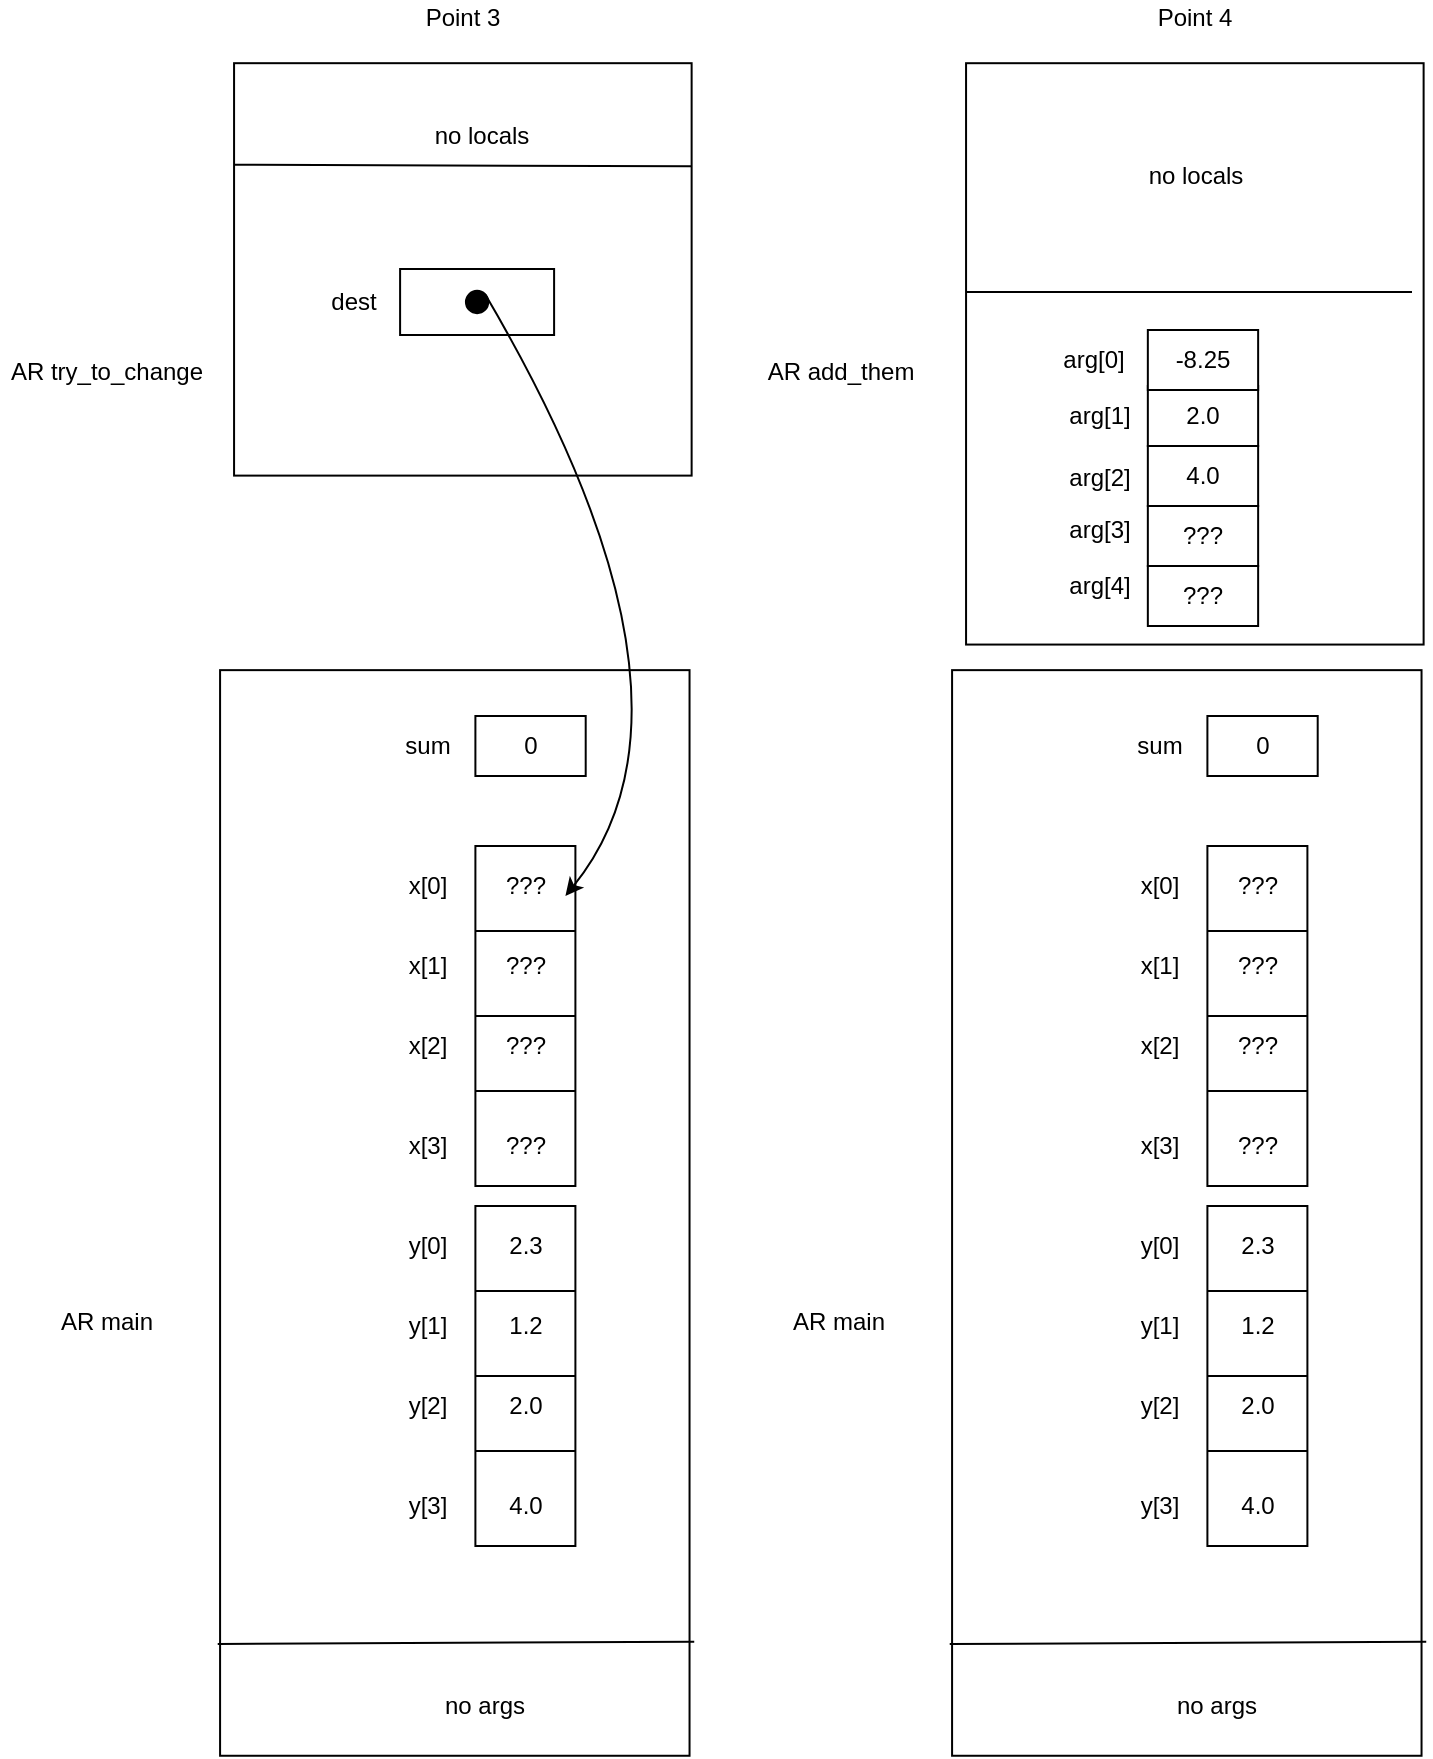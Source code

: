 <mxfile version="15.3.7" type="device"><diagram id="Fp2CbRWNbWx078dVbz4R" name="Page-1"><mxGraphModel dx="700" dy="792" grid="0" gridSize="10" guides="1" tooltips="1" connect="1" arrows="1" fold="1" page="1" pageScale="1" pageWidth="850" pageHeight="1100" math="0" shadow="0"><root><mxCell id="0"/><mxCell id="1" parent="0"/><mxCell id="P4lrICH29pDhu0OSCiG0-17" value="" style="rounded=0;whiteSpace=wrap;html=1;rotation=90;" parent="1" vertex="1"><mxGeometry x="-28" y="516.11" width="542.81" height="234.73" as="geometry"/></mxCell><mxCell id="P4lrICH29pDhu0OSCiG0-18" value="AR main" style="text;html=1;align=center;verticalAlign=middle;resizable=0;points=[];autosize=1;strokeColor=none;fillColor=none;" parent="1" vertex="1"><mxGeometry x="38.86" y="678.48" width="60" height="20" as="geometry"/></mxCell><mxCell id="P4lrICH29pDhu0OSCiG0-19" value="Point 3" style="text;html=1;align=center;verticalAlign=middle;resizable=0;points=[];autosize=1;strokeColor=none;fillColor=none;" parent="1" vertex="1"><mxGeometry x="223.92" y="27" width="47" height="18" as="geometry"/></mxCell><mxCell id="P4lrICH29pDhu0OSCiG0-20" value="" style="rounded=0;whiteSpace=wrap;html=1;" parent="1" vertex="1"><mxGeometry x="253.7" y="450" width="50" height="170" as="geometry"/></mxCell><mxCell id="P4lrICH29pDhu0OSCiG0-21" value="" style="endArrow=none;html=1;exitX=0;exitY=0.25;exitDx=0;exitDy=0;entryX=1;entryY=0.25;entryDx=0;entryDy=0;" parent="1" source="P4lrICH29pDhu0OSCiG0-20" target="P4lrICH29pDhu0OSCiG0-20" edge="1"><mxGeometry width="50" height="50" relative="1" as="geometry"><mxPoint x="360.47" y="780" as="sourcePoint"/><mxPoint x="410.47" y="730" as="targetPoint"/></mxGeometry></mxCell><mxCell id="P4lrICH29pDhu0OSCiG0-22" value="" style="endArrow=none;html=1;exitX=0;exitY=0.5;exitDx=0;exitDy=0;entryX=1;entryY=0.5;entryDx=0;entryDy=0;" parent="1" source="P4lrICH29pDhu0OSCiG0-20" target="P4lrICH29pDhu0OSCiG0-20" edge="1"><mxGeometry width="50" height="50" relative="1" as="geometry"><mxPoint x="360.47" y="780" as="sourcePoint"/><mxPoint x="410.47" y="730" as="targetPoint"/></mxGeometry></mxCell><mxCell id="P4lrICH29pDhu0OSCiG0-23" value="" style="endArrow=none;html=1;exitX=0;exitY=0.5;exitDx=0;exitDy=0;entryX=1;entryY=0.5;entryDx=0;entryDy=0;" parent="1" edge="1"><mxGeometry width="50" height="50" relative="1" as="geometry"><mxPoint x="253.7" y="572.44" as="sourcePoint"/><mxPoint x="303.7" y="572.44" as="targetPoint"/></mxGeometry></mxCell><mxCell id="P4lrICH29pDhu0OSCiG0-24" value="???" style="text;html=1;strokeColor=none;fillColor=none;align=center;verticalAlign=middle;whiteSpace=wrap;rounded=0;" parent="1" vertex="1"><mxGeometry x="258.7" y="460" width="40" height="20" as="geometry"/></mxCell><mxCell id="P4lrICH29pDhu0OSCiG0-25" value="???" style="text;html=1;strokeColor=none;fillColor=none;align=center;verticalAlign=middle;whiteSpace=wrap;rounded=0;" parent="1" vertex="1"><mxGeometry x="258.7" y="500" width="40" height="20" as="geometry"/></mxCell><mxCell id="P4lrICH29pDhu0OSCiG0-26" value="???" style="text;html=1;strokeColor=none;fillColor=none;align=center;verticalAlign=middle;whiteSpace=wrap;rounded=0;" parent="1" vertex="1"><mxGeometry x="258.7" y="540" width="40" height="20" as="geometry"/></mxCell><mxCell id="P4lrICH29pDhu0OSCiG0-27" value="???" style="text;html=1;strokeColor=none;fillColor=none;align=center;verticalAlign=middle;whiteSpace=wrap;rounded=0;" parent="1" vertex="1"><mxGeometry x="258.7" y="590" width="40" height="20" as="geometry"/></mxCell><mxCell id="P4lrICH29pDhu0OSCiG0-28" value="x[0]" style="text;html=1;strokeColor=none;fillColor=none;align=center;verticalAlign=middle;whiteSpace=wrap;rounded=0;" parent="1" vertex="1"><mxGeometry x="210.47" y="460" width="40" height="20" as="geometry"/></mxCell><mxCell id="P4lrICH29pDhu0OSCiG0-29" value="x[1]" style="text;html=1;strokeColor=none;fillColor=none;align=center;verticalAlign=middle;whiteSpace=wrap;rounded=0;" parent="1" vertex="1"><mxGeometry x="210.47" y="500" width="40" height="20" as="geometry"/></mxCell><mxCell id="P4lrICH29pDhu0OSCiG0-30" value="x[2]" style="text;html=1;strokeColor=none;fillColor=none;align=center;verticalAlign=middle;whiteSpace=wrap;rounded=0;" parent="1" vertex="1"><mxGeometry x="210.47" y="540" width="40" height="20" as="geometry"/></mxCell><mxCell id="P4lrICH29pDhu0OSCiG0-31" value="x[3]" style="text;html=1;strokeColor=none;fillColor=none;align=center;verticalAlign=middle;whiteSpace=wrap;rounded=0;" parent="1" vertex="1"><mxGeometry x="210.47" y="590" width="40" height="20" as="geometry"/></mxCell><mxCell id="P4lrICH29pDhu0OSCiG0-32" value="" style="rounded=0;whiteSpace=wrap;html=1;" parent="1" vertex="1"><mxGeometry x="253.7" y="630" width="50" height="170" as="geometry"/></mxCell><mxCell id="P4lrICH29pDhu0OSCiG0-33" value="" style="endArrow=none;html=1;exitX=0;exitY=0.25;exitDx=0;exitDy=0;entryX=1;entryY=0.25;entryDx=0;entryDy=0;" parent="1" source="P4lrICH29pDhu0OSCiG0-32" target="P4lrICH29pDhu0OSCiG0-32" edge="1"><mxGeometry width="50" height="50" relative="1" as="geometry"><mxPoint x="360.47" y="960" as="sourcePoint"/><mxPoint x="410.47" y="910" as="targetPoint"/></mxGeometry></mxCell><mxCell id="P4lrICH29pDhu0OSCiG0-34" value="" style="endArrow=none;html=1;exitX=0;exitY=0.5;exitDx=0;exitDy=0;entryX=1;entryY=0.5;entryDx=0;entryDy=0;" parent="1" source="P4lrICH29pDhu0OSCiG0-32" target="P4lrICH29pDhu0OSCiG0-32" edge="1"><mxGeometry width="50" height="50" relative="1" as="geometry"><mxPoint x="360.47" y="960" as="sourcePoint"/><mxPoint x="410.47" y="910" as="targetPoint"/></mxGeometry></mxCell><mxCell id="P4lrICH29pDhu0OSCiG0-35" value="" style="endArrow=none;html=1;exitX=0;exitY=0.5;exitDx=0;exitDy=0;entryX=1;entryY=0.5;entryDx=0;entryDy=0;" parent="1" edge="1"><mxGeometry width="50" height="50" relative="1" as="geometry"><mxPoint x="253.7" y="752.44" as="sourcePoint"/><mxPoint x="303.7" y="752.44" as="targetPoint"/></mxGeometry></mxCell><mxCell id="P4lrICH29pDhu0OSCiG0-36" value="2.3" style="text;html=1;strokeColor=none;fillColor=none;align=center;verticalAlign=middle;whiteSpace=wrap;rounded=0;" parent="1" vertex="1"><mxGeometry x="258.7" y="640" width="40" height="20" as="geometry"/></mxCell><mxCell id="P4lrICH29pDhu0OSCiG0-37" value="1.2" style="text;html=1;strokeColor=none;fillColor=none;align=center;verticalAlign=middle;whiteSpace=wrap;rounded=0;" parent="1" vertex="1"><mxGeometry x="258.7" y="680" width="40" height="20" as="geometry"/></mxCell><mxCell id="P4lrICH29pDhu0OSCiG0-38" value="2.0" style="text;html=1;strokeColor=none;fillColor=none;align=center;verticalAlign=middle;whiteSpace=wrap;rounded=0;" parent="1" vertex="1"><mxGeometry x="258.7" y="720" width="40" height="20" as="geometry"/></mxCell><mxCell id="P4lrICH29pDhu0OSCiG0-39" value="4.0" style="text;html=1;strokeColor=none;fillColor=none;align=center;verticalAlign=middle;whiteSpace=wrap;rounded=0;" parent="1" vertex="1"><mxGeometry x="258.7" y="770" width="40" height="20" as="geometry"/></mxCell><mxCell id="P4lrICH29pDhu0OSCiG0-40" value="y[0]" style="text;html=1;strokeColor=none;fillColor=none;align=center;verticalAlign=middle;whiteSpace=wrap;rounded=0;" parent="1" vertex="1"><mxGeometry x="210.47" y="640" width="40" height="20" as="geometry"/></mxCell><mxCell id="P4lrICH29pDhu0OSCiG0-41" value="y[1]" style="text;html=1;strokeColor=none;fillColor=none;align=center;verticalAlign=middle;whiteSpace=wrap;rounded=0;" parent="1" vertex="1"><mxGeometry x="210.47" y="680" width="40" height="20" as="geometry"/></mxCell><mxCell id="P4lrICH29pDhu0OSCiG0-42" value="y[2]" style="text;html=1;strokeColor=none;fillColor=none;align=center;verticalAlign=middle;whiteSpace=wrap;rounded=0;" parent="1" vertex="1"><mxGeometry x="210.47" y="720" width="40" height="20" as="geometry"/></mxCell><mxCell id="P4lrICH29pDhu0OSCiG0-43" value="y[3]" style="text;html=1;strokeColor=none;fillColor=none;align=center;verticalAlign=middle;whiteSpace=wrap;rounded=0;" parent="1" vertex="1"><mxGeometry x="210.47" y="770" width="40" height="20" as="geometry"/></mxCell><mxCell id="P4lrICH29pDhu0OSCiG0-44" value="sum" style="text;html=1;strokeColor=none;fillColor=none;align=center;verticalAlign=middle;whiteSpace=wrap;rounded=0;" parent="1" vertex="1"><mxGeometry x="210.47" y="390" width="40" height="20" as="geometry"/></mxCell><mxCell id="P4lrICH29pDhu0OSCiG0-45" value="0" style="rounded=0;whiteSpace=wrap;html=1;" parent="1" vertex="1"><mxGeometry x="253.7" y="385" width="55.15" height="30" as="geometry"/></mxCell><mxCell id="P4lrICH29pDhu0OSCiG0-46" value="" style="endArrow=none;html=1;exitX=0.897;exitY=1.005;exitDx=0;exitDy=0;exitPerimeter=0;entryX=0.895;entryY=-0.01;entryDx=0;entryDy=0;entryPerimeter=0;" parent="1" source="P4lrICH29pDhu0OSCiG0-17" target="P4lrICH29pDhu0OSCiG0-17" edge="1"><mxGeometry width="50" height="50" relative="1" as="geometry"><mxPoint x="338.85" y="710" as="sourcePoint"/><mxPoint x="388.85" y="660" as="targetPoint"/></mxGeometry></mxCell><mxCell id="P4lrICH29pDhu0OSCiG0-47" value="no args" style="text;html=1;strokeColor=none;fillColor=none;align=center;verticalAlign=middle;whiteSpace=wrap;rounded=0;" parent="1" vertex="1"><mxGeometry x="235.31" y="870" width="46.77" height="20" as="geometry"/></mxCell><mxCell id="P4lrICH29pDhu0OSCiG0-48" value="" style="rounded=0;whiteSpace=wrap;html=1;rotation=90;" parent="1" vertex="1"><mxGeometry x="144.32" y="47.31" width="206.21" height="228.78" as="geometry"/></mxCell><mxCell id="P4lrICH29pDhu0OSCiG0-49" value="AR try_to_change" style="text;html=1;align=center;verticalAlign=middle;resizable=0;points=[];autosize=1;strokeColor=none;fillColor=none;" parent="1" vertex="1"><mxGeometry x="16.05" y="204" width="106" height="18" as="geometry"/></mxCell><mxCell id="P4lrICH29pDhu0OSCiG0-50" value="" style="endArrow=none;html=1;exitX=0.246;exitY=1;exitDx=0;exitDy=0;exitPerimeter=0;entryX=0.25;entryY=0;entryDx=0;entryDy=0;" parent="1" source="P4lrICH29pDhu0OSCiG0-48" target="P4lrICH29pDhu0OSCiG0-48" edge="1"><mxGeometry width="50" height="50" relative="1" as="geometry"><mxPoint x="337.23" y="409" as="sourcePoint"/><mxPoint x="387.05" y="192" as="targetPoint"/></mxGeometry></mxCell><mxCell id="P4lrICH29pDhu0OSCiG0-51" value="no locals" style="text;html=1;strokeColor=none;fillColor=none;align=center;verticalAlign=middle;whiteSpace=wrap;rounded=0;" parent="1" vertex="1"><mxGeometry x="227.08" y="85" width="60" height="20" as="geometry"/></mxCell><mxCell id="P4lrICH29pDhu0OSCiG0-52" value="dest" style="text;html=1;strokeColor=none;fillColor=none;align=center;verticalAlign=middle;whiteSpace=wrap;rounded=0;" parent="1" vertex="1"><mxGeometry x="173.05" y="168" width="40" height="20" as="geometry"/></mxCell><mxCell id="P4lrICH29pDhu0OSCiG0-53" value="" style="rounded=0;whiteSpace=wrap;html=1;" parent="1" vertex="1"><mxGeometry x="216.05" y="161.5" width="77" height="33" as="geometry"/></mxCell><mxCell id="P4lrICH29pDhu0OSCiG0-54" value="" style="ellipse;whiteSpace=wrap;html=1;aspect=fixed;fillColor=#000000;" parent="1" vertex="1"><mxGeometry x="248.96" y="172.41" width="11.18" height="11.18" as="geometry"/></mxCell><mxCell id="P4lrICH29pDhu0OSCiG0-55" value="" style="curved=1;endArrow=classic;html=1;entryX=1;entryY=0.75;entryDx=0;entryDy=0;exitX=1;exitY=0;exitDx=0;exitDy=0;" parent="1" source="P4lrICH29pDhu0OSCiG0-54" target="P4lrICH29pDhu0OSCiG0-24" edge="1"><mxGeometry width="50" height="50" relative="1" as="geometry"><mxPoint x="280.05" y="183" as="sourcePoint"/><mxPoint x="307.05" y="475" as="targetPoint"/><Array as="points"><mxPoint x="378.05" y="377"/></Array></mxGeometry></mxCell><mxCell id="ImenhOb7tyHCcCrCNF_O-1" value="" style="rounded=0;whiteSpace=wrap;html=1;rotation=90;" vertex="1" parent="1"><mxGeometry x="338" y="516.11" width="542.81" height="234.73" as="geometry"/></mxCell><mxCell id="ImenhOb7tyHCcCrCNF_O-2" value="AR main" style="text;html=1;align=center;verticalAlign=middle;resizable=0;points=[];autosize=1;strokeColor=none;fillColor=none;" vertex="1" parent="1"><mxGeometry x="404.86" y="678.48" width="60" height="20" as="geometry"/></mxCell><mxCell id="ImenhOb7tyHCcCrCNF_O-3" value="Point 4" style="text;html=1;align=center;verticalAlign=middle;resizable=0;points=[];autosize=1;strokeColor=none;fillColor=none;" vertex="1" parent="1"><mxGeometry x="589.92" y="27" width="47" height="18" as="geometry"/></mxCell><mxCell id="ImenhOb7tyHCcCrCNF_O-4" value="" style="rounded=0;whiteSpace=wrap;html=1;" vertex="1" parent="1"><mxGeometry x="619.7" y="450" width="50" height="170" as="geometry"/></mxCell><mxCell id="ImenhOb7tyHCcCrCNF_O-5" value="" style="endArrow=none;html=1;exitX=0;exitY=0.25;exitDx=0;exitDy=0;entryX=1;entryY=0.25;entryDx=0;entryDy=0;" edge="1" parent="1" source="ImenhOb7tyHCcCrCNF_O-4" target="ImenhOb7tyHCcCrCNF_O-4"><mxGeometry width="50" height="50" relative="1" as="geometry"><mxPoint x="726.47" y="780" as="sourcePoint"/><mxPoint x="776.47" y="730" as="targetPoint"/></mxGeometry></mxCell><mxCell id="ImenhOb7tyHCcCrCNF_O-6" value="" style="endArrow=none;html=1;exitX=0;exitY=0.5;exitDx=0;exitDy=0;entryX=1;entryY=0.5;entryDx=0;entryDy=0;" edge="1" parent="1" source="ImenhOb7tyHCcCrCNF_O-4" target="ImenhOb7tyHCcCrCNF_O-4"><mxGeometry width="50" height="50" relative="1" as="geometry"><mxPoint x="726.47" y="780" as="sourcePoint"/><mxPoint x="776.47" y="730" as="targetPoint"/></mxGeometry></mxCell><mxCell id="ImenhOb7tyHCcCrCNF_O-7" value="" style="endArrow=none;html=1;exitX=0;exitY=0.5;exitDx=0;exitDy=0;entryX=1;entryY=0.5;entryDx=0;entryDy=0;" edge="1" parent="1"><mxGeometry width="50" height="50" relative="1" as="geometry"><mxPoint x="619.7" y="572.44" as="sourcePoint"/><mxPoint x="669.7" y="572.44" as="targetPoint"/></mxGeometry></mxCell><mxCell id="ImenhOb7tyHCcCrCNF_O-8" value="???" style="text;html=1;strokeColor=none;fillColor=none;align=center;verticalAlign=middle;whiteSpace=wrap;rounded=0;" vertex="1" parent="1"><mxGeometry x="624.7" y="460" width="40" height="20" as="geometry"/></mxCell><mxCell id="ImenhOb7tyHCcCrCNF_O-9" value="???" style="text;html=1;strokeColor=none;fillColor=none;align=center;verticalAlign=middle;whiteSpace=wrap;rounded=0;" vertex="1" parent="1"><mxGeometry x="624.7" y="500" width="40" height="20" as="geometry"/></mxCell><mxCell id="ImenhOb7tyHCcCrCNF_O-10" value="???" style="text;html=1;strokeColor=none;fillColor=none;align=center;verticalAlign=middle;whiteSpace=wrap;rounded=0;" vertex="1" parent="1"><mxGeometry x="624.7" y="540" width="40" height="20" as="geometry"/></mxCell><mxCell id="ImenhOb7tyHCcCrCNF_O-11" value="???" style="text;html=1;strokeColor=none;fillColor=none;align=center;verticalAlign=middle;whiteSpace=wrap;rounded=0;" vertex="1" parent="1"><mxGeometry x="624.7" y="590" width="40" height="20" as="geometry"/></mxCell><mxCell id="ImenhOb7tyHCcCrCNF_O-12" value="x[0]" style="text;html=1;strokeColor=none;fillColor=none;align=center;verticalAlign=middle;whiteSpace=wrap;rounded=0;" vertex="1" parent="1"><mxGeometry x="576.47" y="460" width="40" height="20" as="geometry"/></mxCell><mxCell id="ImenhOb7tyHCcCrCNF_O-13" value="x[1]" style="text;html=1;strokeColor=none;fillColor=none;align=center;verticalAlign=middle;whiteSpace=wrap;rounded=0;" vertex="1" parent="1"><mxGeometry x="576.47" y="500" width="40" height="20" as="geometry"/></mxCell><mxCell id="ImenhOb7tyHCcCrCNF_O-14" value="x[2]" style="text;html=1;strokeColor=none;fillColor=none;align=center;verticalAlign=middle;whiteSpace=wrap;rounded=0;" vertex="1" parent="1"><mxGeometry x="576.47" y="540" width="40" height="20" as="geometry"/></mxCell><mxCell id="ImenhOb7tyHCcCrCNF_O-15" value="x[3]" style="text;html=1;strokeColor=none;fillColor=none;align=center;verticalAlign=middle;whiteSpace=wrap;rounded=0;" vertex="1" parent="1"><mxGeometry x="576.47" y="590" width="40" height="20" as="geometry"/></mxCell><mxCell id="ImenhOb7tyHCcCrCNF_O-16" value="" style="rounded=0;whiteSpace=wrap;html=1;" vertex="1" parent="1"><mxGeometry x="619.7" y="630" width="50" height="170" as="geometry"/></mxCell><mxCell id="ImenhOb7tyHCcCrCNF_O-17" value="" style="endArrow=none;html=1;exitX=0;exitY=0.25;exitDx=0;exitDy=0;entryX=1;entryY=0.25;entryDx=0;entryDy=0;" edge="1" parent="1" source="ImenhOb7tyHCcCrCNF_O-16" target="ImenhOb7tyHCcCrCNF_O-16"><mxGeometry width="50" height="50" relative="1" as="geometry"><mxPoint x="726.47" y="960" as="sourcePoint"/><mxPoint x="776.47" y="910" as="targetPoint"/></mxGeometry></mxCell><mxCell id="ImenhOb7tyHCcCrCNF_O-18" value="" style="endArrow=none;html=1;exitX=0;exitY=0.5;exitDx=0;exitDy=0;entryX=1;entryY=0.5;entryDx=0;entryDy=0;" edge="1" parent="1" source="ImenhOb7tyHCcCrCNF_O-16" target="ImenhOb7tyHCcCrCNF_O-16"><mxGeometry width="50" height="50" relative="1" as="geometry"><mxPoint x="726.47" y="960" as="sourcePoint"/><mxPoint x="776.47" y="910" as="targetPoint"/></mxGeometry></mxCell><mxCell id="ImenhOb7tyHCcCrCNF_O-19" value="" style="endArrow=none;html=1;exitX=0;exitY=0.5;exitDx=0;exitDy=0;entryX=1;entryY=0.5;entryDx=0;entryDy=0;" edge="1" parent="1"><mxGeometry width="50" height="50" relative="1" as="geometry"><mxPoint x="619.7" y="752.44" as="sourcePoint"/><mxPoint x="669.7" y="752.44" as="targetPoint"/></mxGeometry></mxCell><mxCell id="ImenhOb7tyHCcCrCNF_O-20" value="2.3" style="text;html=1;strokeColor=none;fillColor=none;align=center;verticalAlign=middle;whiteSpace=wrap;rounded=0;" vertex="1" parent="1"><mxGeometry x="624.7" y="640" width="40" height="20" as="geometry"/></mxCell><mxCell id="ImenhOb7tyHCcCrCNF_O-21" value="1.2" style="text;html=1;strokeColor=none;fillColor=none;align=center;verticalAlign=middle;whiteSpace=wrap;rounded=0;" vertex="1" parent="1"><mxGeometry x="624.7" y="680" width="40" height="20" as="geometry"/></mxCell><mxCell id="ImenhOb7tyHCcCrCNF_O-22" value="2.0" style="text;html=1;strokeColor=none;fillColor=none;align=center;verticalAlign=middle;whiteSpace=wrap;rounded=0;" vertex="1" parent="1"><mxGeometry x="624.7" y="720" width="40" height="20" as="geometry"/></mxCell><mxCell id="ImenhOb7tyHCcCrCNF_O-23" value="4.0" style="text;html=1;strokeColor=none;fillColor=none;align=center;verticalAlign=middle;whiteSpace=wrap;rounded=0;" vertex="1" parent="1"><mxGeometry x="624.7" y="770" width="40" height="20" as="geometry"/></mxCell><mxCell id="ImenhOb7tyHCcCrCNF_O-24" value="y[0]" style="text;html=1;strokeColor=none;fillColor=none;align=center;verticalAlign=middle;whiteSpace=wrap;rounded=0;" vertex="1" parent="1"><mxGeometry x="576.47" y="640" width="40" height="20" as="geometry"/></mxCell><mxCell id="ImenhOb7tyHCcCrCNF_O-25" value="y[1]" style="text;html=1;strokeColor=none;fillColor=none;align=center;verticalAlign=middle;whiteSpace=wrap;rounded=0;" vertex="1" parent="1"><mxGeometry x="576.47" y="680" width="40" height="20" as="geometry"/></mxCell><mxCell id="ImenhOb7tyHCcCrCNF_O-26" value="y[2]" style="text;html=1;strokeColor=none;fillColor=none;align=center;verticalAlign=middle;whiteSpace=wrap;rounded=0;" vertex="1" parent="1"><mxGeometry x="576.47" y="720" width="40" height="20" as="geometry"/></mxCell><mxCell id="ImenhOb7tyHCcCrCNF_O-27" value="y[3]" style="text;html=1;strokeColor=none;fillColor=none;align=center;verticalAlign=middle;whiteSpace=wrap;rounded=0;" vertex="1" parent="1"><mxGeometry x="576.47" y="770" width="40" height="20" as="geometry"/></mxCell><mxCell id="ImenhOb7tyHCcCrCNF_O-28" value="sum" style="text;html=1;strokeColor=none;fillColor=none;align=center;verticalAlign=middle;whiteSpace=wrap;rounded=0;" vertex="1" parent="1"><mxGeometry x="576.47" y="390" width="40" height="20" as="geometry"/></mxCell><mxCell id="ImenhOb7tyHCcCrCNF_O-29" value="0" style="rounded=0;whiteSpace=wrap;html=1;" vertex="1" parent="1"><mxGeometry x="619.7" y="385" width="55.15" height="30" as="geometry"/></mxCell><mxCell id="ImenhOb7tyHCcCrCNF_O-30" value="" style="endArrow=none;html=1;exitX=0.897;exitY=1.005;exitDx=0;exitDy=0;exitPerimeter=0;entryX=0.895;entryY=-0.01;entryDx=0;entryDy=0;entryPerimeter=0;" edge="1" parent="1" source="ImenhOb7tyHCcCrCNF_O-1" target="ImenhOb7tyHCcCrCNF_O-1"><mxGeometry width="50" height="50" relative="1" as="geometry"><mxPoint x="704.85" y="710" as="sourcePoint"/><mxPoint x="754.85" y="660" as="targetPoint"/></mxGeometry></mxCell><mxCell id="ImenhOb7tyHCcCrCNF_O-31" value="no args" style="text;html=1;strokeColor=none;fillColor=none;align=center;verticalAlign=middle;whiteSpace=wrap;rounded=0;" vertex="1" parent="1"><mxGeometry x="601.31" y="870" width="46.77" height="20" as="geometry"/></mxCell><mxCell id="ImenhOb7tyHCcCrCNF_O-32" value="" style="rounded=0;whiteSpace=wrap;html=1;rotation=90;" vertex="1" parent="1"><mxGeometry x="468.08" y="89.55" width="290.68" height="228.78" as="geometry"/></mxCell><mxCell id="ImenhOb7tyHCcCrCNF_O-33" value="AR add_them" style="text;html=1;align=center;verticalAlign=middle;resizable=0;points=[];autosize=1;strokeColor=none;fillColor=none;" vertex="1" parent="1"><mxGeometry x="394.05" y="204" width="83" height="18" as="geometry"/></mxCell><mxCell id="ImenhOb7tyHCcCrCNF_O-34" value="" style="endArrow=none;html=1;" edge="1" parent="1"><mxGeometry width="50" height="50" relative="1" as="geometry"><mxPoint x="499" y="173" as="sourcePoint"/><mxPoint x="722" y="173" as="targetPoint"/></mxGeometry></mxCell><mxCell id="ImenhOb7tyHCcCrCNF_O-40" value="arg[0]" style="text;html=1;strokeColor=none;fillColor=none;align=center;verticalAlign=middle;whiteSpace=wrap;rounded=0;" vertex="1" parent="1"><mxGeometry x="543" y="197" width="40" height="20" as="geometry"/></mxCell><mxCell id="ImenhOb7tyHCcCrCNF_O-41" value="2.0" style="rounded=0;whiteSpace=wrap;html=1;" vertex="1" parent="1"><mxGeometry x="589.92" y="220" width="55.15" height="30" as="geometry"/></mxCell><mxCell id="ImenhOb7tyHCcCrCNF_O-42" value="-8.25" style="rounded=0;whiteSpace=wrap;html=1;" vertex="1" parent="1"><mxGeometry x="589.92" y="192" width="55.15" height="30" as="geometry"/></mxCell><mxCell id="ImenhOb7tyHCcCrCNF_O-43" value="4.0" style="rounded=0;whiteSpace=wrap;html=1;" vertex="1" parent="1"><mxGeometry x="589.92" y="250" width="55.15" height="30" as="geometry"/></mxCell><mxCell id="ImenhOb7tyHCcCrCNF_O-44" value="???" style="rounded=0;whiteSpace=wrap;html=1;" vertex="1" parent="1"><mxGeometry x="589.92" y="280" width="55.15" height="30" as="geometry"/></mxCell><mxCell id="ImenhOb7tyHCcCrCNF_O-45" value="???" style="rounded=0;whiteSpace=wrap;html=1;" vertex="1" parent="1"><mxGeometry x="589.92" y="310" width="55.15" height="30" as="geometry"/></mxCell><mxCell id="ImenhOb7tyHCcCrCNF_O-48" value="arg[1]" style="text;html=1;strokeColor=none;fillColor=none;align=center;verticalAlign=middle;whiteSpace=wrap;rounded=0;" vertex="1" parent="1"><mxGeometry x="546" y="225" width="40" height="20" as="geometry"/></mxCell><mxCell id="ImenhOb7tyHCcCrCNF_O-49" value="arg[2]" style="text;html=1;strokeColor=none;fillColor=none;align=center;verticalAlign=middle;whiteSpace=wrap;rounded=0;" vertex="1" parent="1"><mxGeometry x="546" y="256.09" width="40" height="20" as="geometry"/></mxCell><mxCell id="ImenhOb7tyHCcCrCNF_O-50" value="arg[3]" style="text;html=1;strokeColor=none;fillColor=none;align=center;verticalAlign=middle;whiteSpace=wrap;rounded=0;" vertex="1" parent="1"><mxGeometry x="546" y="281" width="40" height="22" as="geometry"/></mxCell><mxCell id="ImenhOb7tyHCcCrCNF_O-51" value="arg[4]" style="text;html=1;strokeColor=none;fillColor=none;align=center;verticalAlign=middle;whiteSpace=wrap;rounded=0;" vertex="1" parent="1"><mxGeometry x="546" y="310" width="40" height="20" as="geometry"/></mxCell><mxCell id="ImenhOb7tyHCcCrCNF_O-54" value="no locals" style="text;html=1;strokeColor=none;fillColor=none;align=center;verticalAlign=middle;whiteSpace=wrap;rounded=0;" vertex="1" parent="1"><mxGeometry x="584.7" y="105" width="58.3" height="20" as="geometry"/></mxCell></root></mxGraphModel></diagram></mxfile>